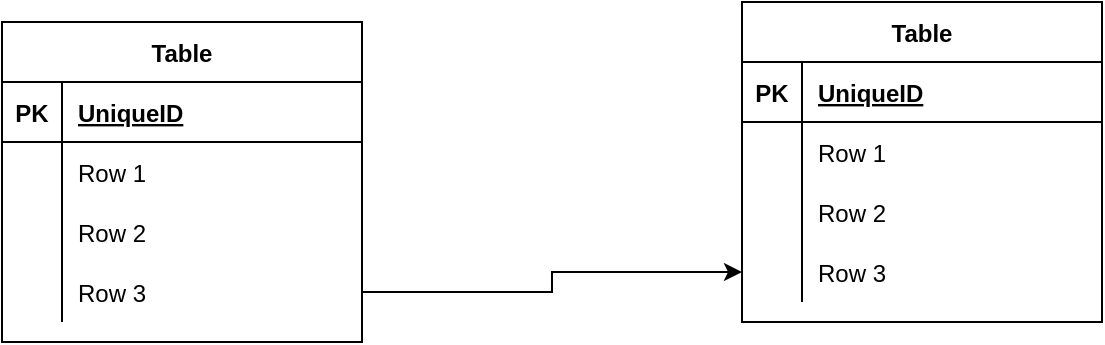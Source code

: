 <mxfile>
    <diagram id="i6_sxowYEgCfLRrMQvZi" name="ページ1">
        <mxGraphModel dx="635" dy="567" grid="1" gridSize="10" guides="1" tooltips="1" connect="1" arrows="1" fold="1" page="1" pageScale="1" pageWidth="827" pageHeight="1169" math="0" shadow="0">
            <root>
                <mxCell id="0"/>
                <mxCell id="1" parent="0"/>
                <mxCell id="cTUzaISen8hVur6m_WOK-41" value="Table" style="shape=table;startSize=30;container=1;collapsible=1;childLayout=tableLayout;fixedRows=1;rowLines=0;fontStyle=1;align=center;resizeLast=1;" vertex="1" parent="1">
                    <mxGeometry x="140" y="240" width="180" height="160" as="geometry"/>
                </mxCell>
                <mxCell id="cTUzaISen8hVur6m_WOK-42" value="" style="shape=partialRectangle;collapsible=0;dropTarget=0;pointerEvents=0;fillColor=none;top=0;left=0;bottom=1;right=0;points=[[0,0.5],[1,0.5]];portConstraint=eastwest;" vertex="1" parent="cTUzaISen8hVur6m_WOK-41">
                    <mxGeometry y="30" width="180" height="30" as="geometry"/>
                </mxCell>
                <mxCell id="cTUzaISen8hVur6m_WOK-43" value="PK" style="shape=partialRectangle;connectable=0;fillColor=none;top=0;left=0;bottom=0;right=0;fontStyle=1;overflow=hidden;" vertex="1" parent="cTUzaISen8hVur6m_WOK-42">
                    <mxGeometry width="30" height="30" as="geometry"/>
                </mxCell>
                <mxCell id="cTUzaISen8hVur6m_WOK-44" value="UniqueID" style="shape=partialRectangle;connectable=0;fillColor=none;top=0;left=0;bottom=0;right=0;align=left;spacingLeft=6;fontStyle=5;overflow=hidden;" vertex="1" parent="cTUzaISen8hVur6m_WOK-42">
                    <mxGeometry x="30" width="150" height="30" as="geometry"/>
                </mxCell>
                <mxCell id="cTUzaISen8hVur6m_WOK-45" value="" style="shape=partialRectangle;collapsible=0;dropTarget=0;pointerEvents=0;fillColor=none;top=0;left=0;bottom=0;right=0;points=[[0,0.5],[1,0.5]];portConstraint=eastwest;" vertex="1" parent="cTUzaISen8hVur6m_WOK-41">
                    <mxGeometry y="60" width="180" height="30" as="geometry"/>
                </mxCell>
                <mxCell id="cTUzaISen8hVur6m_WOK-46" value="" style="shape=partialRectangle;connectable=0;fillColor=none;top=0;left=0;bottom=0;right=0;editable=1;overflow=hidden;" vertex="1" parent="cTUzaISen8hVur6m_WOK-45">
                    <mxGeometry width="30" height="30" as="geometry"/>
                </mxCell>
                <mxCell id="cTUzaISen8hVur6m_WOK-47" value="Row 1" style="shape=partialRectangle;connectable=0;fillColor=none;top=0;left=0;bottom=0;right=0;align=left;spacingLeft=6;overflow=hidden;" vertex="1" parent="cTUzaISen8hVur6m_WOK-45">
                    <mxGeometry x="30" width="150" height="30" as="geometry"/>
                </mxCell>
                <mxCell id="cTUzaISen8hVur6m_WOK-48" value="" style="shape=partialRectangle;collapsible=0;dropTarget=0;pointerEvents=0;fillColor=none;top=0;left=0;bottom=0;right=0;points=[[0,0.5],[1,0.5]];portConstraint=eastwest;" vertex="1" parent="cTUzaISen8hVur6m_WOK-41">
                    <mxGeometry y="90" width="180" height="30" as="geometry"/>
                </mxCell>
                <mxCell id="cTUzaISen8hVur6m_WOK-49" value="" style="shape=partialRectangle;connectable=0;fillColor=none;top=0;left=0;bottom=0;right=0;editable=1;overflow=hidden;" vertex="1" parent="cTUzaISen8hVur6m_WOK-48">
                    <mxGeometry width="30" height="30" as="geometry"/>
                </mxCell>
                <mxCell id="cTUzaISen8hVur6m_WOK-50" value="Row 2" style="shape=partialRectangle;connectable=0;fillColor=none;top=0;left=0;bottom=0;right=0;align=left;spacingLeft=6;overflow=hidden;" vertex="1" parent="cTUzaISen8hVur6m_WOK-48">
                    <mxGeometry x="30" width="150" height="30" as="geometry"/>
                </mxCell>
                <mxCell id="cTUzaISen8hVur6m_WOK-51" value="" style="shape=partialRectangle;collapsible=0;dropTarget=0;pointerEvents=0;fillColor=none;top=0;left=0;bottom=0;right=0;points=[[0,0.5],[1,0.5]];portConstraint=eastwest;" vertex="1" parent="cTUzaISen8hVur6m_WOK-41">
                    <mxGeometry y="120" width="180" height="30" as="geometry"/>
                </mxCell>
                <mxCell id="cTUzaISen8hVur6m_WOK-52" value="" style="shape=partialRectangle;connectable=0;fillColor=none;top=0;left=0;bottom=0;right=0;editable=1;overflow=hidden;" vertex="1" parent="cTUzaISen8hVur6m_WOK-51">
                    <mxGeometry width="30" height="30" as="geometry"/>
                </mxCell>
                <mxCell id="cTUzaISen8hVur6m_WOK-53" value="Row 3" style="shape=partialRectangle;connectable=0;fillColor=none;top=0;left=0;bottom=0;right=0;align=left;spacingLeft=6;overflow=hidden;" vertex="1" parent="cTUzaISen8hVur6m_WOK-51">
                    <mxGeometry x="30" width="150" height="30" as="geometry"/>
                </mxCell>
                <mxCell id="cTUzaISen8hVur6m_WOK-54" value="Table" style="shape=table;startSize=30;container=1;collapsible=1;childLayout=tableLayout;fixedRows=1;rowLines=0;fontStyle=1;align=center;resizeLast=1;" vertex="1" parent="1">
                    <mxGeometry x="510" y="230" width="180" height="160" as="geometry"/>
                </mxCell>
                <mxCell id="cTUzaISen8hVur6m_WOK-55" value="" style="shape=partialRectangle;collapsible=0;dropTarget=0;pointerEvents=0;fillColor=none;top=0;left=0;bottom=1;right=0;points=[[0,0.5],[1,0.5]];portConstraint=eastwest;" vertex="1" parent="cTUzaISen8hVur6m_WOK-54">
                    <mxGeometry y="30" width="180" height="30" as="geometry"/>
                </mxCell>
                <mxCell id="cTUzaISen8hVur6m_WOK-56" value="PK" style="shape=partialRectangle;connectable=0;fillColor=none;top=0;left=0;bottom=0;right=0;fontStyle=1;overflow=hidden;" vertex="1" parent="cTUzaISen8hVur6m_WOK-55">
                    <mxGeometry width="30" height="30" as="geometry"/>
                </mxCell>
                <mxCell id="cTUzaISen8hVur6m_WOK-57" value="UniqueID" style="shape=partialRectangle;connectable=0;fillColor=none;top=0;left=0;bottom=0;right=0;align=left;spacingLeft=6;fontStyle=5;overflow=hidden;" vertex="1" parent="cTUzaISen8hVur6m_WOK-55">
                    <mxGeometry x="30" width="150" height="30" as="geometry"/>
                </mxCell>
                <mxCell id="cTUzaISen8hVur6m_WOK-58" value="" style="shape=partialRectangle;collapsible=0;dropTarget=0;pointerEvents=0;fillColor=none;top=0;left=0;bottom=0;right=0;points=[[0,0.5],[1,0.5]];portConstraint=eastwest;" vertex="1" parent="cTUzaISen8hVur6m_WOK-54">
                    <mxGeometry y="60" width="180" height="30" as="geometry"/>
                </mxCell>
                <mxCell id="cTUzaISen8hVur6m_WOK-59" value="" style="shape=partialRectangle;connectable=0;fillColor=none;top=0;left=0;bottom=0;right=0;editable=1;overflow=hidden;" vertex="1" parent="cTUzaISen8hVur6m_WOK-58">
                    <mxGeometry width="30" height="30" as="geometry"/>
                </mxCell>
                <mxCell id="cTUzaISen8hVur6m_WOK-60" value="Row 1" style="shape=partialRectangle;connectable=0;fillColor=none;top=0;left=0;bottom=0;right=0;align=left;spacingLeft=6;overflow=hidden;" vertex="1" parent="cTUzaISen8hVur6m_WOK-58">
                    <mxGeometry x="30" width="150" height="30" as="geometry"/>
                </mxCell>
                <mxCell id="cTUzaISen8hVur6m_WOK-61" value="" style="shape=partialRectangle;collapsible=0;dropTarget=0;pointerEvents=0;fillColor=none;top=0;left=0;bottom=0;right=0;points=[[0,0.5],[1,0.5]];portConstraint=eastwest;" vertex="1" parent="cTUzaISen8hVur6m_WOK-54">
                    <mxGeometry y="90" width="180" height="30" as="geometry"/>
                </mxCell>
                <mxCell id="cTUzaISen8hVur6m_WOK-62" value="" style="shape=partialRectangle;connectable=0;fillColor=none;top=0;left=0;bottom=0;right=0;editable=1;overflow=hidden;" vertex="1" parent="cTUzaISen8hVur6m_WOK-61">
                    <mxGeometry width="30" height="30" as="geometry"/>
                </mxCell>
                <mxCell id="cTUzaISen8hVur6m_WOK-63" value="Row 2" style="shape=partialRectangle;connectable=0;fillColor=none;top=0;left=0;bottom=0;right=0;align=left;spacingLeft=6;overflow=hidden;" vertex="1" parent="cTUzaISen8hVur6m_WOK-61">
                    <mxGeometry x="30" width="150" height="30" as="geometry"/>
                </mxCell>
                <mxCell id="cTUzaISen8hVur6m_WOK-64" value="" style="shape=partialRectangle;collapsible=0;dropTarget=0;pointerEvents=0;fillColor=none;top=0;left=0;bottom=0;right=0;points=[[0,0.5],[1,0.5]];portConstraint=eastwest;" vertex="1" parent="cTUzaISen8hVur6m_WOK-54">
                    <mxGeometry y="120" width="180" height="30" as="geometry"/>
                </mxCell>
                <mxCell id="cTUzaISen8hVur6m_WOK-65" value="" style="shape=partialRectangle;connectable=0;fillColor=none;top=0;left=0;bottom=0;right=0;editable=1;overflow=hidden;" vertex="1" parent="cTUzaISen8hVur6m_WOK-64">
                    <mxGeometry width="30" height="30" as="geometry"/>
                </mxCell>
                <mxCell id="cTUzaISen8hVur6m_WOK-66" value="Row 3" style="shape=partialRectangle;connectable=0;fillColor=none;top=0;left=0;bottom=0;right=0;align=left;spacingLeft=6;overflow=hidden;" vertex="1" parent="cTUzaISen8hVur6m_WOK-64">
                    <mxGeometry x="30" width="150" height="30" as="geometry"/>
                </mxCell>
                <mxCell id="cTUzaISen8hVur6m_WOK-67" style="edgeStyle=orthogonalEdgeStyle;rounded=0;orthogonalLoop=1;jettySize=auto;html=1;exitX=1;exitY=0.5;exitDx=0;exitDy=0;" edge="1" parent="1" source="cTUzaISen8hVur6m_WOK-51" target="cTUzaISen8hVur6m_WOK-64">
                    <mxGeometry relative="1" as="geometry"/>
                </mxCell>
            </root>
        </mxGraphModel>
    </diagram>
    <diagram id="rkxFVNraVv_Bi2K0fAt1" name="ページ2">
        <mxGraphModel dx="728" dy="566" grid="1" gridSize="10" guides="1" tooltips="1" connect="1" arrows="1" fold="1" page="1" pageScale="1" pageWidth="827" pageHeight="1169" math="0" shadow="0">
            <root>
                <mxCell id="9UTGQH_2pIFHNC6wt32c-0"/>
                <mxCell id="9UTGQH_2pIFHNC6wt32c-1" parent="9UTGQH_2pIFHNC6wt32c-0"/>
            </root>
        </mxGraphModel>
    </diagram>
</mxfile>